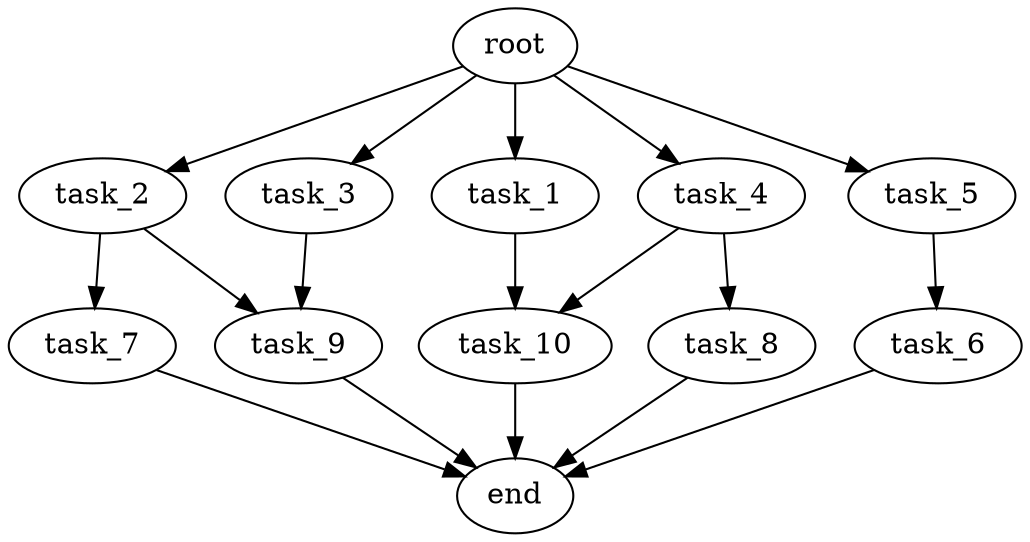 digraph G {
  root [size="0.000000e+00"];
  task_1 [size="1.066403e+09"];
  task_2 [size="5.294703e+07"];
  task_3 [size="3.083366e+09"];
  task_4 [size="3.599815e+09"];
  task_5 [size="2.698395e+09"];
  task_6 [size="1.325938e+09"];
  task_7 [size="1.874730e+09"];
  task_8 [size="4.488988e+09"];
  task_9 [size="5.547845e+09"];
  task_10 [size="4.081034e+09"];
  end [size="0.000000e+00"];

  root -> task_1 [size="1.000000e-12"];
  root -> task_2 [size="1.000000e-12"];
  root -> task_3 [size="1.000000e-12"];
  root -> task_4 [size="1.000000e-12"];
  root -> task_5 [size="1.000000e-12"];
  task_1 -> task_10 [size="2.040517e+08"];
  task_2 -> task_7 [size="1.874730e+08"];
  task_2 -> task_9 [size="2.773923e+08"];
  task_3 -> task_9 [size="2.773923e+08"];
  task_4 -> task_8 [size="4.488988e+08"];
  task_4 -> task_10 [size="2.040517e+08"];
  task_5 -> task_6 [size="1.325938e+08"];
  task_6 -> end [size="1.000000e-12"];
  task_7 -> end [size="1.000000e-12"];
  task_8 -> end [size="1.000000e-12"];
  task_9 -> end [size="1.000000e-12"];
  task_10 -> end [size="1.000000e-12"];
}
